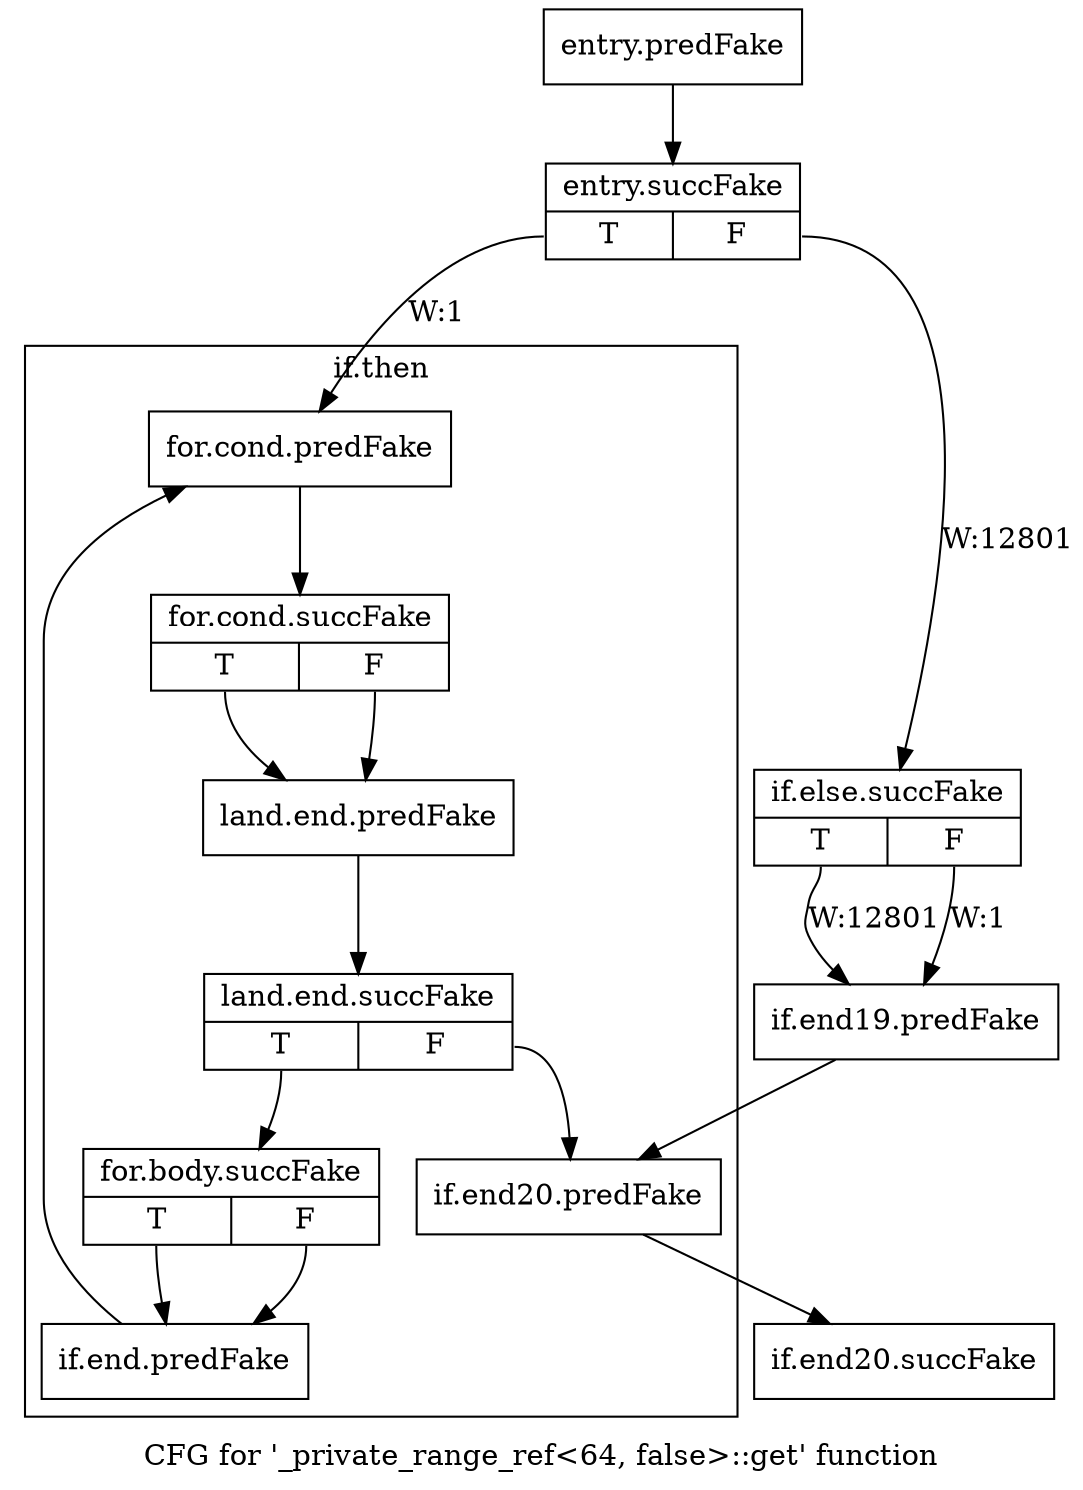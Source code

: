 digraph "CFG for '_private_range_ref\<64, false\>::get' function" {
	label="CFG for '_private_range_ref\<64, false\>::get' function";

	Node0x3da7fa0 [shape=record,filename="",linenumber="",label="{entry.predFake}"];
	Node0x3da7fa0 -> Node0x3ec85d0[ callList="" memoryops="" filename="/tools/Xilinx/Vitis_HLS/2022.1/include/etc/ap_private.h" execusionnum="12800"];
	Node0x3ec85d0 [shape=record,filename="/tools/Xilinx/Vitis_HLS/2022.1/include/etc/ap_private.h",linenumber="6794",label="{entry.succFake|{<s0>T|<s1>F}}"];
	Node0x3ec85d0:s0 -> Node0x3da8c30[label="W:1" callList="" memoryops="" filename="/tools/Xilinx/Vitis_HLS/2022.1/include/etc/ap_private.h" execusionnum="0"];
	Node0x3ec85d0:s1 -> Node0x3ec8d10[label="W:12801" callList="" memoryops="" filename="/tools/Xilinx/Vitis_HLS/2022.1/include/etc/ap_private.h" execusionnum="12800"];
	Node0x3ec8d10 [shape=record,filename="/tools/Xilinx/Vitis_HLS/2022.1/include/etc/ap_private.h",linenumber="6800",label="{if.else.succFake|{<s0>T|<s1>F}}"];
	Node0x3ec8d10:s0 -> Node0x3da8f50[label="W:12801" callList="" memoryops="" filename="/tools/Xilinx/Vitis_HLS/2022.1/include/etc/ap_private.h" execusionnum="12800"];
	Node0x3ec8d10:s1 -> Node0x3da8f50[label="W:1"];
	Node0x3da8f50 [shape=record,filename="",linenumber="",label="{if.end19.predFake}"];
	Node0x3da8f50 -> Node0x3da8fa0[ callList="" memoryops="" filename="" execusionnum="12800"];
	Node0x3da8fa0 [shape=record,filename="/tools/Xilinx/Vitis_HLS/2022.1/include/etc/ap_private.h",linenumber="6813",label="{if.end20.predFake}"];
	Node0x3da8fa0 -> Node0x3ec8f80[ callList="" memoryops="" filename="/tools/Xilinx/Vitis_HLS/2022.1/include/etc/ap_private.h" execusionnum="0"];
	Node0x3ec8f80 [shape=record,filename="/tools/Xilinx/Vitis_HLS/2022.1/include/etc/ap_private.h",linenumber="6813",label="{if.end20.succFake}"];
subgraph cluster_0 {
	label="if.then";
	tripcount="0";
	invocationtime="1";

	Node0x3da8c30 [shape=record,filename="/tools/Xilinx/Vitis_HLS/2022.1/include/etc/ap_private.h",linenumber="6795",label="{for.cond.predFake}"];
	Node0x3da8c30 -> Node0x3ec8880[ callList="" memoryops="" filename="/tools/Xilinx/Vitis_HLS/2022.1/include/etc/ap_private.h" execusionnum="0"];
	Node0x3da8cd0 [shape=record,filename="/tools/Xilinx/Vitis_HLS/2022.1/include/etc/ap_private.h",linenumber="6795",label="{land.end.predFake}"];
	Node0x3da8cd0 -> Node0x3ec8a40[ callList="" memoryops="" filename="/tools/Xilinx/Vitis_HLS/2022.1/include/etc/ap_private.h" execusionnum="0"];
	Node0x3da8dc0 [shape=record,filename="/tools/Xilinx/Vitis_HLS/2022.1/include/etc/ap_private.h",linenumber="6796",label="{if.end.predFake}"];
	Node0x3da8dc0 -> Node0x3da8c30[ callList="" memoryops="" filename="/tools/Xilinx/Vitis_HLS/2022.1/include/etc/ap_private.h" execusionnum="0"];
	Node0x3ec8880 [shape=record,filename="/tools/Xilinx/Vitis_HLS/2022.1/include/etc/ap_private.h",linenumber="6795",label="{for.cond.succFake|{<s0>T|<s1>F}}"];
	Node0x3ec8880:s0 -> Node0x3da8cd0[ callList="" memoryops="" filename="/tools/Xilinx/Vitis_HLS/2022.1/include/etc/ap_private.h" execusionnum="0"];
	Node0x3ec8880:s1 -> Node0x3da8cd0;
	Node0x3ec8a40 [shape=record,filename="/tools/Xilinx/Vitis_HLS/2022.1/include/etc/ap_private.h",linenumber="6795",label="{land.end.succFake|{<s0>T|<s1>F}}"];
	Node0x3ec8a40:s0 -> Node0x3ec8b50[ callList="" memoryops="" filename="/tools/Xilinx/Vitis_HLS/2022.1/include/etc/ap_private.h" execusionnum="0"];
	Node0x3ec8a40:s1 -> Node0x3da8fa0[ callList="" memoryops="" filename="/tools/Xilinx/Vitis_HLS/2022.1/include/etc/ap_private.h" execusionnum="0"];
	Node0x3ec8b50 [shape=record,filename="/tools/Xilinx/Vitis_HLS/2022.1/include/etc/ap_private.h",linenumber="6796",label="{for.body.succFake|{<s0>T|<s1>F}}"];
	Node0x3ec8b50:s0 -> Node0x3da8dc0[ callList="" memoryops="" filename="/tools/Xilinx/Vitis_HLS/2022.1/include/etc/ap_private.h" execusionnum="0"];
	Node0x3ec8b50:s1 -> Node0x3da8dc0;
}
}
